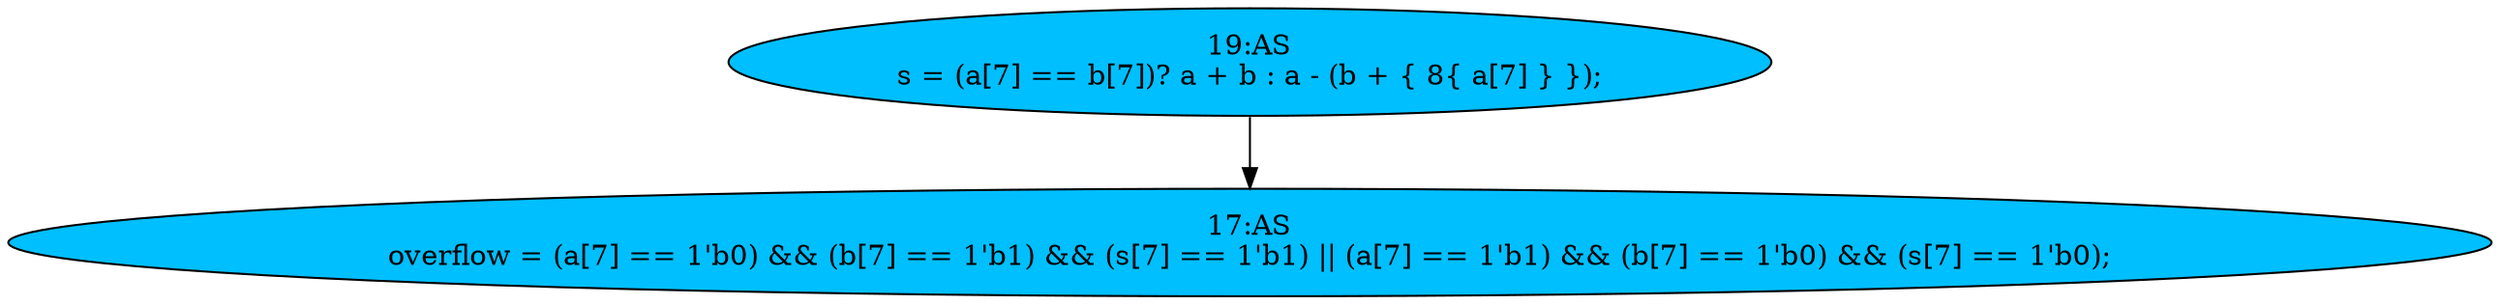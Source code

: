 strict digraph "compose( ,  )" {
	node [label="\N"];
	"19:AS"	[ast="<pyverilog.vparser.ast.Assign object at 0x7f6f0a3a6190>",
		def_var="['s']",
		fillcolor=deepskyblue,
		label="19:AS
s = (a[7] == b[7])? a + b : a - (b + { 8{ a[7] } });",
		statements="[]",
		style=filled,
		typ=Assign,
		use_var="['a', 'b', 'a', 'b', 'a', 'b', 'a']"];
	"17:AS"	[ast="<pyverilog.vparser.ast.Assign object at 0x7f6f0a34e2d0>",
		def_var="['overflow']",
		fillcolor=deepskyblue,
		label="17:AS
overflow = (a[7] == 1'b0) && (b[7] == 1'b1) && (s[7] == 1'b1) || (a[7] == 1'b1) && (b[7] == 1'b0) && (s[7] == 1'b0);",
		statements="[]",
		style=filled,
		typ=Assign,
		use_var="['a', 'b', 's', 'a', 'b', 's']"];
	"19:AS" -> "17:AS";
}
